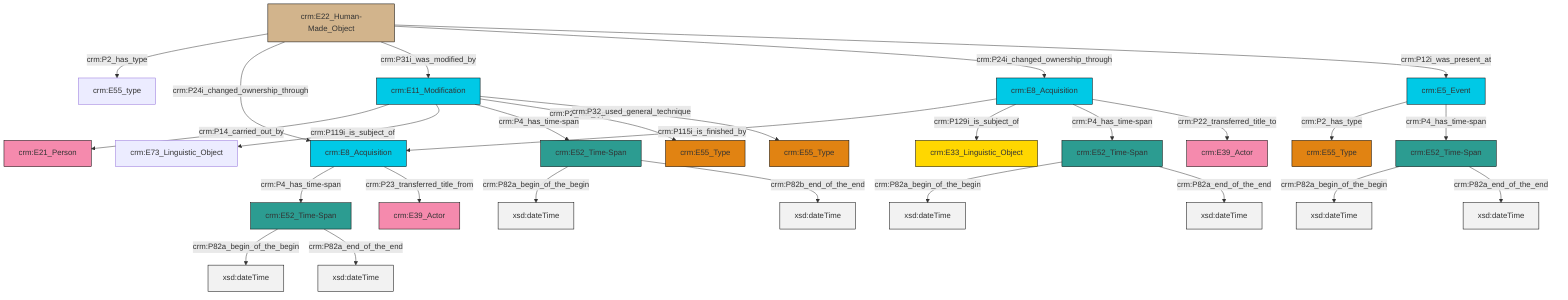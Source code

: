 graph TD
classDef Literal fill:#f2f2f2,stroke:#000000;
classDef CRM_Entity fill:#FFFFFF,stroke:#000000;
classDef Temporal_Entity fill:#00C9E6, stroke:#000000;
classDef Type fill:#E18312, stroke:#000000;
classDef Time-Span fill:#2C9C91, stroke:#000000;
classDef Appellation fill:#FFEB7F, stroke:#000000;
classDef Place fill:#008836, stroke:#000000;
classDef Persistent_Item fill:#B266B2, stroke:#000000;
classDef Conceptual_Object fill:#FFD700, stroke:#000000;
classDef Physical_Thing fill:#D2B48C, stroke:#000000;
classDef Actor fill:#f58aad, stroke:#000000;
classDef PC_Classes fill:#4ce600, stroke:#000000;
classDef Multi fill:#cccccc,stroke:#000000;

2["crm:E8_Acquisition"]:::Temporal_Entity -->|crm:P115i_is_finished_by| 3["crm:E8_Acquisition"]:::Temporal_Entity
6["crm:E22_Human-Made_Object"]:::Physical_Thing -->|crm:P2_has_type| 4["crm:E55_type"]:::Default
6["crm:E22_Human-Made_Object"]:::Physical_Thing -->|crm:P24i_changed_ownership_through| 3["crm:E8_Acquisition"]:::Temporal_Entity
6["crm:E22_Human-Made_Object"]:::Physical_Thing -->|crm:P31i_was_modified_by| 7["crm:E11_Modification"]:::Temporal_Entity
6["crm:E22_Human-Made_Object"]:::Physical_Thing -->|crm:P24i_changed_ownership_through| 2["crm:E8_Acquisition"]:::Temporal_Entity
9["crm:E52_Time-Span"]:::Time-Span -->|crm:P82a_begin_of_the_begin| 10[xsd:dateTime]:::Literal
3["crm:E8_Acquisition"]:::Temporal_Entity -->|crm:P4_has_time-span| 11["crm:E52_Time-Span"]:::Time-Span
2["crm:E8_Acquisition"]:::Temporal_Entity -->|crm:P129i_is_subject_of| 0["crm:E33_Linguistic_Object"]:::Conceptual_Object
7["crm:E11_Modification"]:::Temporal_Entity -->|crm:P14_carried_out_by| 13["crm:E21_Person"]:::Actor
16["crm:E52_Time-Span"]:::Time-Span -->|crm:P82a_begin_of_the_begin| 17[xsd:dateTime]:::Literal
18["crm:E52_Time-Span"]:::Time-Span -->|crm:P82a_begin_of_the_begin| 19[xsd:dateTime]:::Literal
3["crm:E8_Acquisition"]:::Temporal_Entity -->|crm:P23_transferred_title_from| 22["crm:E39_Actor"]:::Actor
7["crm:E11_Modification"]:::Temporal_Entity -->|crm:P119i_is_subject_of| 23["crm:E73_Linguistic_Object"]:::Default
9["crm:E52_Time-Span"]:::Time-Span -->|crm:P82b_end_of_the_end| 25[xsd:dateTime]:::Literal
7["crm:E11_Modification"]:::Temporal_Entity -->|crm:P4_has_time-span| 9["crm:E52_Time-Span"]:::Time-Span
18["crm:E52_Time-Span"]:::Time-Span -->|crm:P82a_end_of_the_end| 26[xsd:dateTime]:::Literal
27["crm:E5_Event"]:::Temporal_Entity -->|crm:P2_has_type| 28["crm:E55_Type"]:::Type
7["crm:E11_Modification"]:::Temporal_Entity -->|crm:P2_has_type| 29["crm:E55_Type"]:::Type
11["crm:E52_Time-Span"]:::Time-Span -->|crm:P82a_begin_of_the_begin| 30[xsd:dateTime]:::Literal
27["crm:E5_Event"]:::Temporal_Entity -->|crm:P4_has_time-span| 18["crm:E52_Time-Span"]:::Time-Span
16["crm:E52_Time-Span"]:::Time-Span -->|crm:P82a_end_of_the_end| 37[xsd:dateTime]:::Literal
2["crm:E8_Acquisition"]:::Temporal_Entity -->|crm:P4_has_time-span| 16["crm:E52_Time-Span"]:::Time-Span
7["crm:E11_Modification"]:::Temporal_Entity -->|crm:P32_used_general_technique| 14["crm:E55_Type"]:::Type
2["crm:E8_Acquisition"]:::Temporal_Entity -->|crm:P22_transferred_title_to| 32["crm:E39_Actor"]:::Actor
11["crm:E52_Time-Span"]:::Time-Span -->|crm:P82a_end_of_the_end| 40[xsd:dateTime]:::Literal
6["crm:E22_Human-Made_Object"]:::Physical_Thing -->|crm:P12i_was_present_at| 27["crm:E5_Event"]:::Temporal_Entity